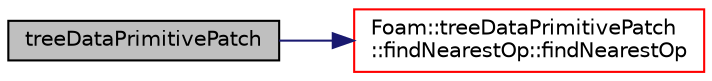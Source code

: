 digraph "treeDataPrimitivePatch"
{
  bgcolor="transparent";
  edge [fontname="Helvetica",fontsize="10",labelfontname="Helvetica",labelfontsize="10"];
  node [fontname="Helvetica",fontsize="10",shape=record];
  rankdir="LR";
  Node0 [label="treeDataPrimitivePatch",height=0.2,width=0.4,color="black", fillcolor="grey75", style="filled", fontcolor="black"];
  Node0 -> Node1 [color="midnightblue",fontsize="10",style="solid",fontname="Helvetica"];
  Node1 [label="Foam::treeDataPrimitivePatch\l::findNearestOp::findNearestOp",height=0.2,width=0.4,color="red",URL="$a26201.html#af8a64945dac0e6fe8b294a0ea5134d56"];
}
